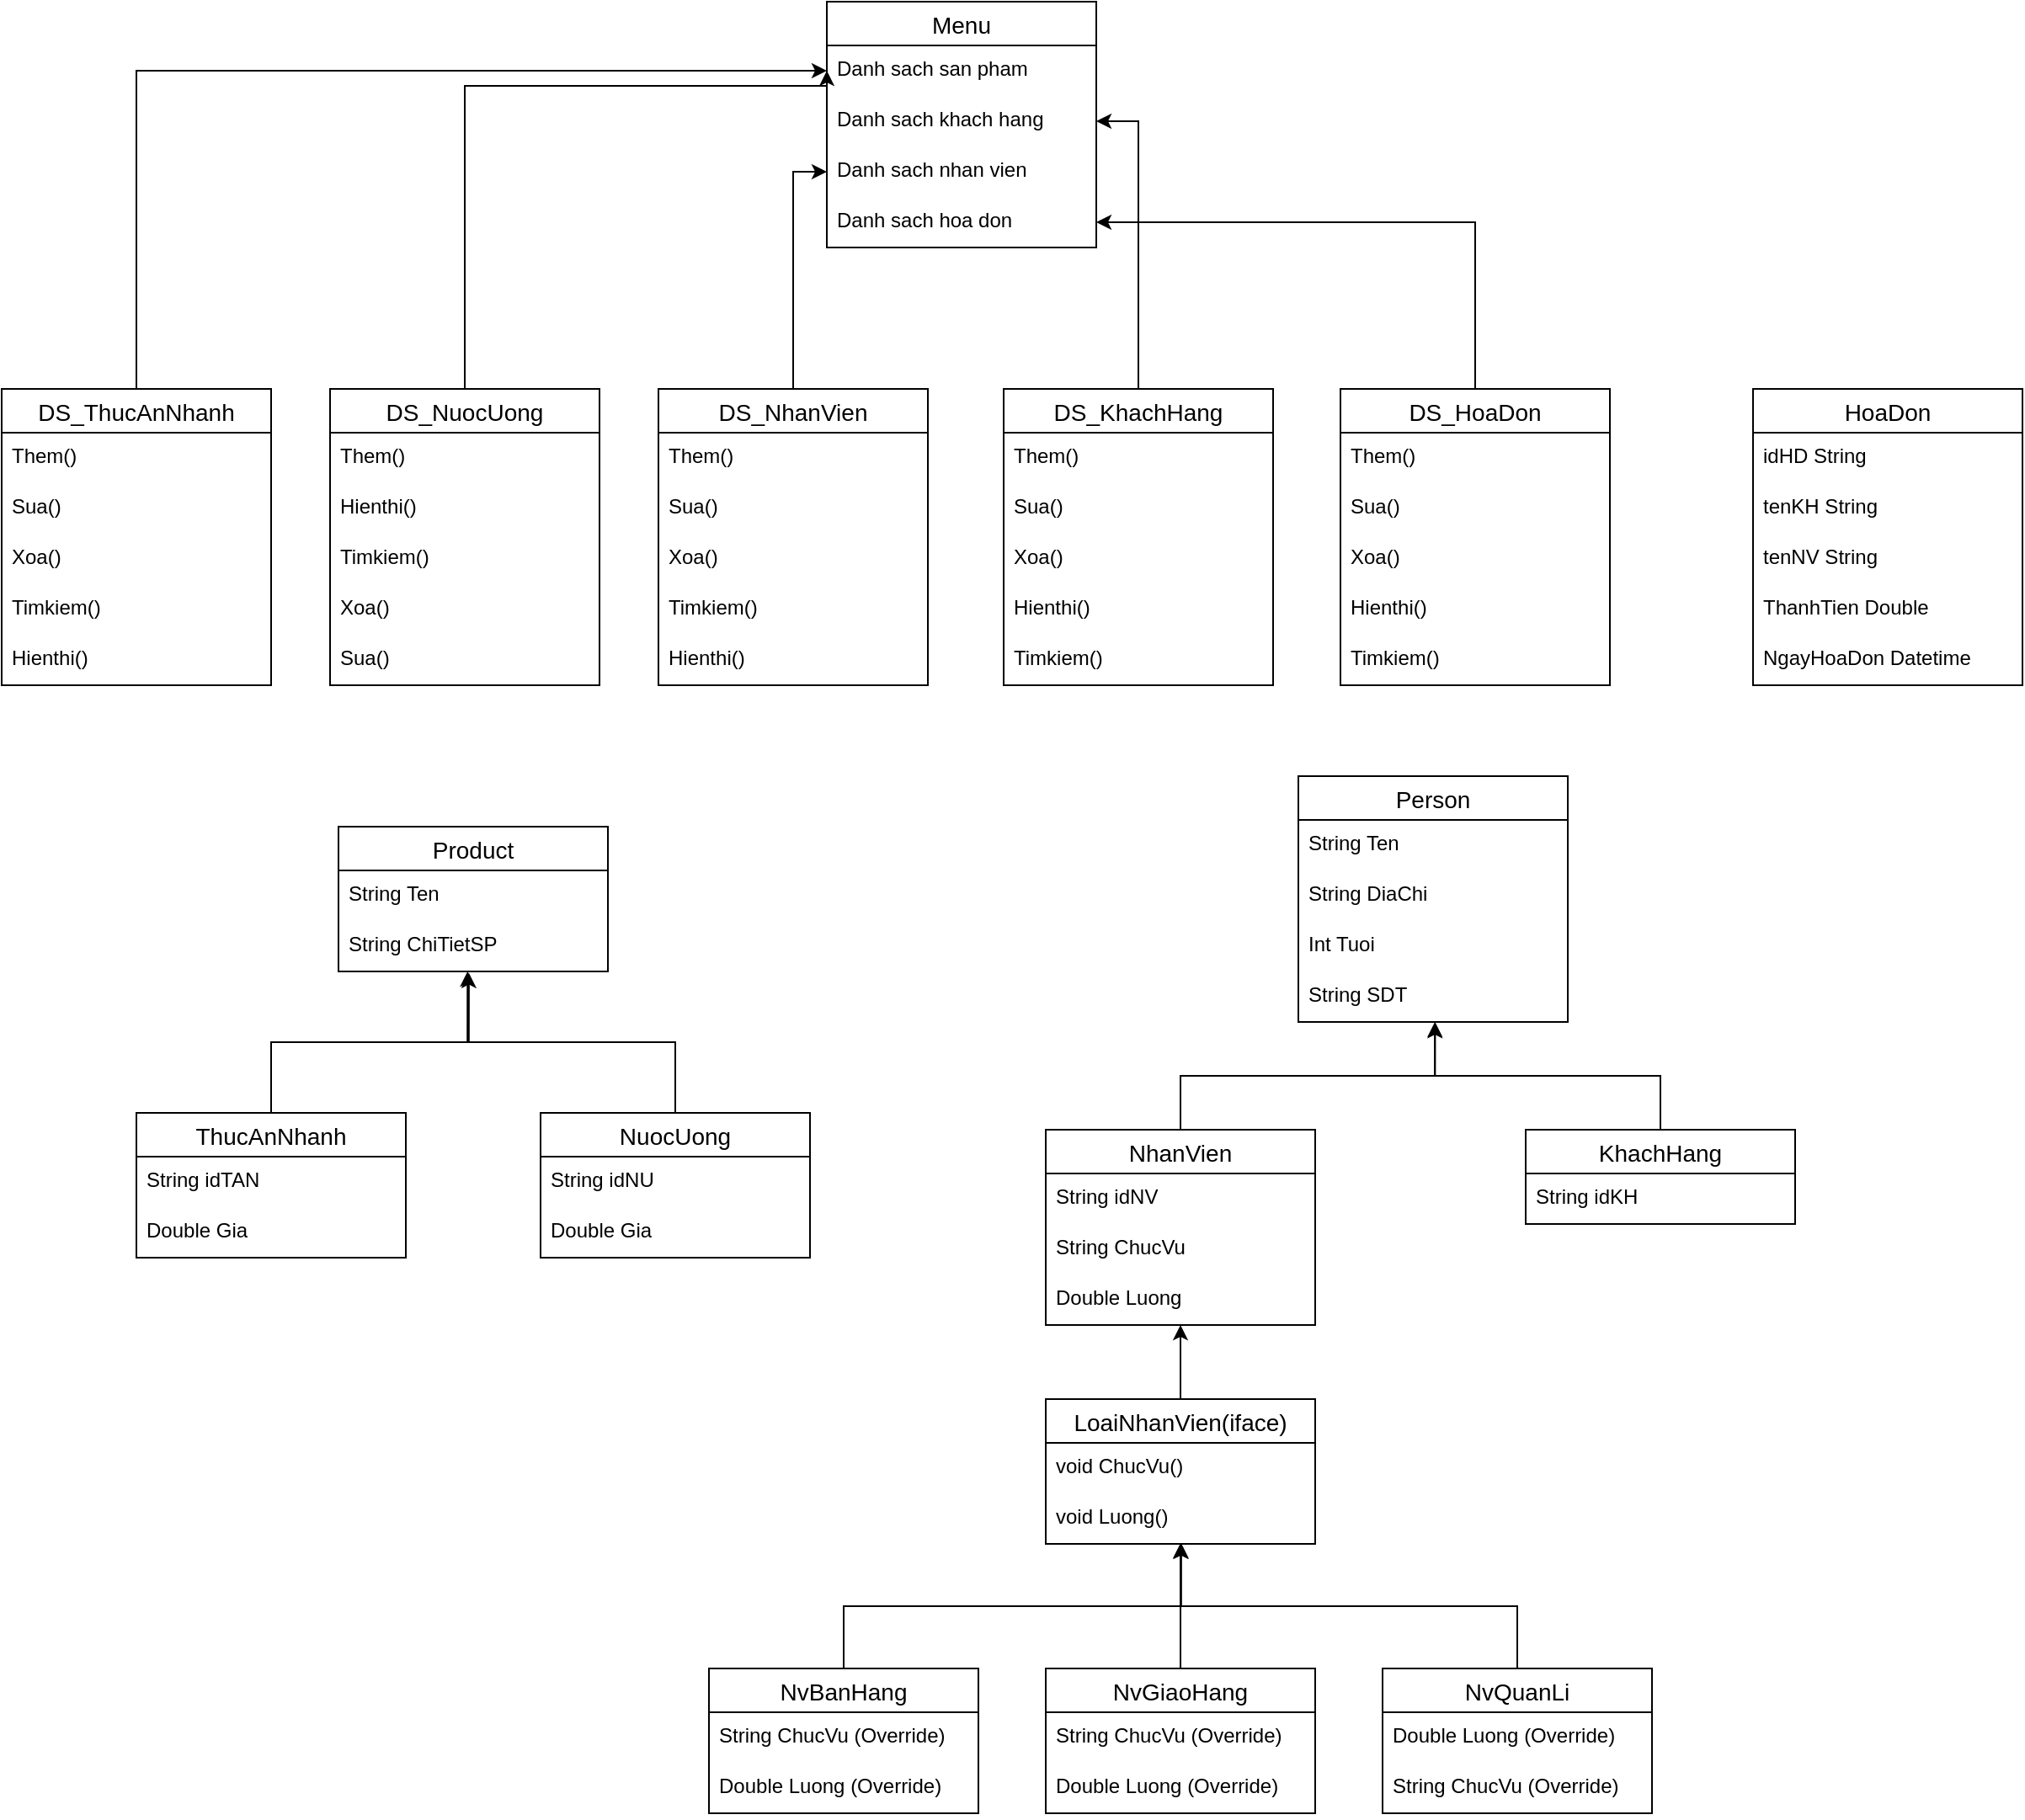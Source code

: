 <mxfile version="15.8.7" type="device"><diagram id="EVMcfRyq3tiRmZQSGh5y" name="Page-1"><mxGraphModel dx="3122" dy="1957" grid="1" gridSize="10" guides="1" tooltips="1" connect="1" arrows="1" fold="1" page="1" pageScale="1" pageWidth="850" pageHeight="1100" math="0" shadow="0"><root><mxCell id="0"/><mxCell id="1" parent="0"/><mxCell id="u-z-MHAH-wpr4KC4J1fU-18" value="Product" style="swimlane;fontStyle=0;childLayout=stackLayout;horizontal=1;startSize=26;horizontalStack=0;resizeParent=1;resizeParentMax=0;resizeLast=0;collapsible=1;marginBottom=0;align=center;fontSize=14;" parent="1" vertex="1"><mxGeometry x="-1170" y="460" width="160" height="86" as="geometry"/></mxCell><mxCell id="u-z-MHAH-wpr4KC4J1fU-20" value="String Ten" style="text;strokeColor=none;fillColor=none;spacingLeft=4;spacingRight=4;overflow=hidden;rotatable=0;points=[[0,0.5],[1,0.5]];portConstraint=eastwest;fontSize=12;" parent="u-z-MHAH-wpr4KC4J1fU-18" vertex="1"><mxGeometry y="26" width="160" height="30" as="geometry"/></mxCell><mxCell id="lFMd-A1XRuo6PtVkN8yh-21" value="String ChiTietSP" style="text;strokeColor=none;fillColor=none;spacingLeft=4;spacingRight=4;overflow=hidden;rotatable=0;points=[[0,0.5],[1,0.5]];portConstraint=eastwest;fontSize=12;" parent="u-z-MHAH-wpr4KC4J1fU-18" vertex="1"><mxGeometry y="56" width="160" height="30" as="geometry"/></mxCell><mxCell id="1-C_B3c9Q80rBYuQbA28-1" value="HoaDon" style="swimlane;fontStyle=0;childLayout=stackLayout;horizontal=1;startSize=26;horizontalStack=0;resizeParent=1;resizeParentMax=0;resizeLast=0;collapsible=1;marginBottom=0;align=center;fontSize=14;" parent="1" vertex="1"><mxGeometry x="-330" y="200" width="160" height="176" as="geometry"/></mxCell><mxCell id="1-C_B3c9Q80rBYuQbA28-2" value="idHD String" style="text;strokeColor=none;fillColor=none;spacingLeft=4;spacingRight=4;overflow=hidden;rotatable=0;points=[[0,0.5],[1,0.5]];portConstraint=eastwest;fontSize=12;" parent="1-C_B3c9Q80rBYuQbA28-1" vertex="1"><mxGeometry y="26" width="160" height="30" as="geometry"/></mxCell><mxCell id="WQT4BHHhC0f_taS3bqE5-6" value="tenKH String" style="text;strokeColor=none;fillColor=none;spacingLeft=4;spacingRight=4;overflow=hidden;rotatable=0;points=[[0,0.5],[1,0.5]];portConstraint=eastwest;fontSize=12;" parent="1-C_B3c9Q80rBYuQbA28-1" vertex="1"><mxGeometry y="56" width="160" height="30" as="geometry"/></mxCell><mxCell id="yRy8DfpCT-1SX_eFIU9X-61" value="tenNV String" style="text;strokeColor=none;fillColor=none;spacingLeft=4;spacingRight=4;overflow=hidden;rotatable=0;points=[[0,0.5],[1,0.5]];portConstraint=eastwest;fontSize=12;" parent="1-C_B3c9Q80rBYuQbA28-1" vertex="1"><mxGeometry y="86" width="160" height="30" as="geometry"/></mxCell><mxCell id="WQT4BHHhC0f_taS3bqE5-9" value="ThanhTien Double" style="text;strokeColor=none;fillColor=none;spacingLeft=4;spacingRight=4;overflow=hidden;rotatable=0;points=[[0,0.5],[1,0.5]];portConstraint=eastwest;fontSize=12;" parent="1-C_B3c9Q80rBYuQbA28-1" vertex="1"><mxGeometry y="116" width="160" height="30" as="geometry"/></mxCell><mxCell id="1-C_B3c9Q80rBYuQbA28-3" value="NgayHoaDon Datetime" style="text;strokeColor=none;fillColor=none;spacingLeft=4;spacingRight=4;overflow=hidden;rotatable=0;points=[[0,0.5],[1,0.5]];portConstraint=eastwest;fontSize=12;" parent="1-C_B3c9Q80rBYuQbA28-1" vertex="1"><mxGeometry y="146" width="160" height="30" as="geometry"/></mxCell><mxCell id="lFMd-A1XRuo6PtVkN8yh-22" style="edgeStyle=orthogonalEdgeStyle;rounded=0;orthogonalLoop=1;jettySize=auto;html=1;entryX=0.479;entryY=1;entryDx=0;entryDy=0;entryPerimeter=0;" parent="1" source="1-C_B3c9Q80rBYuQbA28-13" target="lFMd-A1XRuo6PtVkN8yh-21" edge="1"><mxGeometry relative="1" as="geometry"/></mxCell><mxCell id="1-C_B3c9Q80rBYuQbA28-13" value="ThucAnNhanh" style="swimlane;fontStyle=0;childLayout=stackLayout;horizontal=1;startSize=26;horizontalStack=0;resizeParent=1;resizeParentMax=0;resizeLast=0;collapsible=1;marginBottom=0;align=center;fontSize=14;" parent="1" vertex="1"><mxGeometry x="-1290" y="630" width="160" height="86" as="geometry"/></mxCell><mxCell id="1-C_B3c9Q80rBYuQbA28-14" value="String idTAN" style="text;strokeColor=none;fillColor=none;spacingLeft=4;spacingRight=4;overflow=hidden;rotatable=0;points=[[0,0.5],[1,0.5]];portConstraint=eastwest;fontSize=12;" parent="1-C_B3c9Q80rBYuQbA28-13" vertex="1"><mxGeometry y="26" width="160" height="30" as="geometry"/></mxCell><mxCell id="1-C_B3c9Q80rBYuQbA28-15" value="Double Gia" style="text;strokeColor=none;fillColor=none;spacingLeft=4;spacingRight=4;overflow=hidden;rotatable=0;points=[[0,0.5],[1,0.5]];portConstraint=eastwest;fontSize=12;" parent="1-C_B3c9Q80rBYuQbA28-13" vertex="1"><mxGeometry y="56" width="160" height="30" as="geometry"/></mxCell><mxCell id="lFMd-A1XRuo6PtVkN8yh-23" style="edgeStyle=orthogonalEdgeStyle;rounded=0;orthogonalLoop=1;jettySize=auto;html=1;entryX=0.484;entryY=1.028;entryDx=0;entryDy=0;entryPerimeter=0;" parent="1" source="1-C_B3c9Q80rBYuQbA28-17" target="lFMd-A1XRuo6PtVkN8yh-21" edge="1"><mxGeometry relative="1" as="geometry"/></mxCell><mxCell id="1-C_B3c9Q80rBYuQbA28-17" value="NuocUong" style="swimlane;fontStyle=0;childLayout=stackLayout;horizontal=1;startSize=26;horizontalStack=0;resizeParent=1;resizeParentMax=0;resizeLast=0;collapsible=1;marginBottom=0;align=center;fontSize=14;" parent="1" vertex="1"><mxGeometry x="-1050" y="630" width="160" height="86" as="geometry"/></mxCell><mxCell id="lFMd-A1XRuo6PtVkN8yh-24" value="String idNU" style="text;strokeColor=none;fillColor=none;spacingLeft=4;spacingRight=4;overflow=hidden;rotatable=0;points=[[0,0.5],[1,0.5]];portConstraint=eastwest;fontSize=12;" parent="1-C_B3c9Q80rBYuQbA28-17" vertex="1"><mxGeometry y="26" width="160" height="30" as="geometry"/></mxCell><mxCell id="lFMd-A1XRuo6PtVkN8yh-25" value="Double Gia" style="text;strokeColor=none;fillColor=none;spacingLeft=4;spacingRight=4;overflow=hidden;rotatable=0;points=[[0,0.5],[1,0.5]];portConstraint=eastwest;fontSize=12;" parent="1-C_B3c9Q80rBYuQbA28-17" vertex="1"><mxGeometry y="56" width="160" height="30" as="geometry"/></mxCell><mxCell id="iTKkaDLtavJCJx7HGQ4m-40" value="Person" style="swimlane;fontStyle=0;childLayout=stackLayout;horizontal=1;startSize=26;horizontalStack=0;resizeParent=1;resizeParentMax=0;resizeLast=0;collapsible=1;marginBottom=0;align=center;fontSize=14;" parent="1" vertex="1"><mxGeometry x="-600" y="430" width="160" height="146" as="geometry"><mxRectangle x="-600" y="434" width="80" height="26" as="alternateBounds"/></mxGeometry></mxCell><mxCell id="iTKkaDLtavJCJx7HGQ4m-41" value="String Ten" style="text;strokeColor=none;fillColor=none;spacingLeft=4;spacingRight=4;overflow=hidden;rotatable=0;points=[[0,0.5],[1,0.5]];portConstraint=eastwest;fontSize=12;" parent="iTKkaDLtavJCJx7HGQ4m-40" vertex="1"><mxGeometry y="26" width="160" height="30" as="geometry"/></mxCell><mxCell id="iTKkaDLtavJCJx7HGQ4m-42" value="String DiaChi" style="text;strokeColor=none;fillColor=none;spacingLeft=4;spacingRight=4;overflow=hidden;rotatable=0;points=[[0,0.5],[1,0.5]];portConstraint=eastwest;fontSize=12;" parent="iTKkaDLtavJCJx7HGQ4m-40" vertex="1"><mxGeometry y="56" width="160" height="30" as="geometry"/></mxCell><mxCell id="lFMd-A1XRuo6PtVkN8yh-7" value="Int Tuoi" style="text;strokeColor=none;fillColor=none;spacingLeft=4;spacingRight=4;overflow=hidden;rotatable=0;points=[[0,0.5],[1,0.5]];portConstraint=eastwest;fontSize=12;" parent="iTKkaDLtavJCJx7HGQ4m-40" vertex="1"><mxGeometry y="86" width="160" height="30" as="geometry"/></mxCell><mxCell id="lFMd-A1XRuo6PtVkN8yh-6" value="String SDT" style="text;strokeColor=none;fillColor=none;spacingLeft=4;spacingRight=4;overflow=hidden;rotatable=0;points=[[0,0.5],[1,0.5]];portConstraint=eastwest;fontSize=12;" parent="iTKkaDLtavJCJx7HGQ4m-40" vertex="1"><mxGeometry y="116" width="160" height="30" as="geometry"/></mxCell><mxCell id="lFMd-A1XRuo6PtVkN8yh-8" style="edgeStyle=orthogonalEdgeStyle;rounded=0;orthogonalLoop=1;jettySize=auto;html=1;entryX=0.507;entryY=1.02;entryDx=0;entryDy=0;entryPerimeter=0;" parent="1" source="iTKkaDLtavJCJx7HGQ4m-45" target="lFMd-A1XRuo6PtVkN8yh-6" edge="1"><mxGeometry relative="1" as="geometry"/></mxCell><mxCell id="iTKkaDLtavJCJx7HGQ4m-45" value="NhanVien" style="swimlane;fontStyle=0;childLayout=stackLayout;horizontal=1;startSize=26;horizontalStack=0;resizeParent=1;resizeParentMax=0;resizeLast=0;collapsible=1;marginBottom=0;align=center;fontSize=14;" parent="1" vertex="1"><mxGeometry x="-750" y="640" width="160" height="116" as="geometry"/></mxCell><mxCell id="iTKkaDLtavJCJx7HGQ4m-46" value="String idNV" style="text;strokeColor=none;fillColor=none;spacingLeft=4;spacingRight=4;overflow=hidden;rotatable=0;points=[[0,0.5],[1,0.5]];portConstraint=eastwest;fontSize=12;" parent="iTKkaDLtavJCJx7HGQ4m-45" vertex="1"><mxGeometry y="26" width="160" height="30" as="geometry"/></mxCell><mxCell id="lFMd-A1XRuo6PtVkN8yh-31" value="String ChucVu" style="text;strokeColor=none;fillColor=none;spacingLeft=4;spacingRight=4;overflow=hidden;rotatable=0;points=[[0,0.5],[1,0.5]];portConstraint=eastwest;fontSize=12;" parent="iTKkaDLtavJCJx7HGQ4m-45" vertex="1"><mxGeometry y="56" width="160" height="30" as="geometry"/></mxCell><mxCell id="lFMd-A1XRuo6PtVkN8yh-26" value="Double Luong" style="text;strokeColor=none;fillColor=none;spacingLeft=4;spacingRight=4;overflow=hidden;rotatable=0;points=[[0,0.5],[1,0.5]];portConstraint=eastwest;fontSize=12;" parent="iTKkaDLtavJCJx7HGQ4m-45" vertex="1"><mxGeometry y="86" width="160" height="30" as="geometry"/></mxCell><mxCell id="lFMd-A1XRuo6PtVkN8yh-10" style="edgeStyle=orthogonalEdgeStyle;rounded=0;orthogonalLoop=1;jettySize=auto;html=1;entryX=0.507;entryY=0.997;entryDx=0;entryDy=0;entryPerimeter=0;" parent="1" source="iTKkaDLtavJCJx7HGQ4m-50" target="lFMd-A1XRuo6PtVkN8yh-6" edge="1"><mxGeometry relative="1" as="geometry"/></mxCell><mxCell id="iTKkaDLtavJCJx7HGQ4m-50" value="KhachHang" style="swimlane;fontStyle=0;childLayout=stackLayout;horizontal=1;startSize=26;horizontalStack=0;resizeParent=1;resizeParentMax=0;resizeLast=0;collapsible=1;marginBottom=0;align=center;fontSize=14;" parent="1" vertex="1"><mxGeometry x="-465" y="640" width="160" height="56" as="geometry"/></mxCell><mxCell id="iTKkaDLtavJCJx7HGQ4m-51" value="String idKH" style="text;strokeColor=none;fillColor=none;spacingLeft=4;spacingRight=4;overflow=hidden;rotatable=0;points=[[0,0.5],[1,0.5]];portConstraint=eastwest;fontSize=12;" parent="iTKkaDLtavJCJx7HGQ4m-50" vertex="1"><mxGeometry y="26" width="160" height="30" as="geometry"/></mxCell><mxCell id="lFMd-A1XRuo6PtVkN8yh-57" style="edgeStyle=orthogonalEdgeStyle;rounded=0;orthogonalLoop=1;jettySize=auto;html=1;entryX=0.502;entryY=0.996;entryDx=0;entryDy=0;entryPerimeter=0;endArrow=classic;endFill=1;" parent="1" source="iTKkaDLtavJCJx7HGQ4m-54" target="uVLdy-5Ss5AGThMqETgx-3" edge="1"><mxGeometry relative="1" as="geometry"/></mxCell><mxCell id="iTKkaDLtavJCJx7HGQ4m-54" value="NvBanHang" style="swimlane;fontStyle=0;childLayout=stackLayout;horizontal=1;startSize=26;horizontalStack=0;resizeParent=1;resizeParentMax=0;resizeLast=0;collapsible=1;marginBottom=0;align=center;fontSize=14;" parent="1" vertex="1"><mxGeometry x="-950" y="960" width="160" height="86" as="geometry"/></mxCell><mxCell id="iTKkaDLtavJCJx7HGQ4m-56" value="String ChucVu (Override)" style="text;strokeColor=none;fillColor=none;spacingLeft=4;spacingRight=4;overflow=hidden;rotatable=0;points=[[0,0.5],[1,0.5]];portConstraint=eastwest;fontSize=12;" parent="iTKkaDLtavJCJx7HGQ4m-54" vertex="1"><mxGeometry y="26" width="160" height="30" as="geometry"/></mxCell><mxCell id="iTKkaDLtavJCJx7HGQ4m-57" value="Double Luong (Override)" style="text;strokeColor=none;fillColor=none;spacingLeft=4;spacingRight=4;overflow=hidden;rotatable=0;points=[[0,0.5],[1,0.5]];portConstraint=eastwest;fontSize=12;" parent="iTKkaDLtavJCJx7HGQ4m-54" vertex="1"><mxGeometry y="56" width="160" height="30" as="geometry"/></mxCell><mxCell id="WQT4BHHhC0f_taS3bqE5-19" style="edgeStyle=orthogonalEdgeStyle;rounded=0;orthogonalLoop=1;jettySize=auto;html=1;entryX=0;entryY=0.5;entryDx=0;entryDy=0;" parent="1" source="iTKkaDLtavJCJx7HGQ4m-65" target="iTKkaDLtavJCJx7HGQ4m-107" edge="1"><mxGeometry relative="1" as="geometry"/></mxCell><mxCell id="iTKkaDLtavJCJx7HGQ4m-65" value="DS_ThucAnNhanh" style="swimlane;fontStyle=0;childLayout=stackLayout;horizontal=1;startSize=26;horizontalStack=0;resizeParent=1;resizeParentMax=0;resizeLast=0;collapsible=1;marginBottom=0;align=center;fontSize=14;" parent="1" vertex="1"><mxGeometry x="-1370" y="200" width="160" height="176" as="geometry"/></mxCell><mxCell id="iTKkaDLtavJCJx7HGQ4m-66" value="Them()" style="text;strokeColor=none;fillColor=none;spacingLeft=4;spacingRight=4;overflow=hidden;rotatable=0;points=[[0,0.5],[1,0.5]];portConstraint=eastwest;fontSize=12;" parent="iTKkaDLtavJCJx7HGQ4m-65" vertex="1"><mxGeometry y="26" width="160" height="30" as="geometry"/></mxCell><mxCell id="iTKkaDLtavJCJx7HGQ4m-67" value="Sua()" style="text;strokeColor=none;fillColor=none;spacingLeft=4;spacingRight=4;overflow=hidden;rotatable=0;points=[[0,0.5],[1,0.5]];portConstraint=eastwest;fontSize=12;" parent="iTKkaDLtavJCJx7HGQ4m-65" vertex="1"><mxGeometry y="56" width="160" height="30" as="geometry"/></mxCell><mxCell id="iTKkaDLtavJCJx7HGQ4m-68" value="Xoa()" style="text;strokeColor=none;fillColor=none;spacingLeft=4;spacingRight=4;overflow=hidden;rotatable=0;points=[[0,0.5],[1,0.5]];portConstraint=eastwest;fontSize=12;" parent="iTKkaDLtavJCJx7HGQ4m-65" vertex="1"><mxGeometry y="86" width="160" height="30" as="geometry"/></mxCell><mxCell id="yRy8DfpCT-1SX_eFIU9X-1" value="Timkiem()" style="text;strokeColor=none;fillColor=none;spacingLeft=4;spacingRight=4;overflow=hidden;rotatable=0;points=[[0,0.5],[1,0.5]];portConstraint=eastwest;fontSize=12;" parent="iTKkaDLtavJCJx7HGQ4m-65" vertex="1"><mxGeometry y="116" width="160" height="30" as="geometry"/></mxCell><mxCell id="yRy8DfpCT-1SX_eFIU9X-2" value="Hienthi()" style="text;strokeColor=none;fillColor=none;spacingLeft=4;spacingRight=4;overflow=hidden;rotatable=0;points=[[0,0.5],[1,0.5]];portConstraint=eastwest;fontSize=12;" parent="iTKkaDLtavJCJx7HGQ4m-65" vertex="1"><mxGeometry y="146" width="160" height="30" as="geometry"/></mxCell><mxCell id="WQT4BHHhC0f_taS3bqE5-20" style="edgeStyle=orthogonalEdgeStyle;rounded=0;orthogonalLoop=1;jettySize=auto;html=1;entryX=0;entryY=0.5;entryDx=0;entryDy=0;" parent="1" source="iTKkaDLtavJCJx7HGQ4m-69" target="iTKkaDLtavJCJx7HGQ4m-107" edge="1"><mxGeometry relative="1" as="geometry"><Array as="points"><mxPoint x="-1095" y="20"/><mxPoint x="-880" y="20"/></Array></mxGeometry></mxCell><mxCell id="iTKkaDLtavJCJx7HGQ4m-69" value="DS_NuocUong" style="swimlane;fontStyle=0;childLayout=stackLayout;horizontal=1;startSize=26;horizontalStack=0;resizeParent=1;resizeParentMax=0;resizeLast=0;collapsible=1;marginBottom=0;align=center;fontSize=14;" parent="1" vertex="1"><mxGeometry x="-1175" y="200" width="160" height="176" as="geometry"/></mxCell><mxCell id="yRy8DfpCT-1SX_eFIU9X-24" value="Them()" style="text;strokeColor=none;fillColor=none;spacingLeft=4;spacingRight=4;overflow=hidden;rotatable=0;points=[[0,0.5],[1,0.5]];portConstraint=eastwest;fontSize=12;" parent="iTKkaDLtavJCJx7HGQ4m-69" vertex="1"><mxGeometry y="26" width="160" height="30" as="geometry"/></mxCell><mxCell id="yRy8DfpCT-1SX_eFIU9X-28" value="Hienthi()" style="text;strokeColor=none;fillColor=none;spacingLeft=4;spacingRight=4;overflow=hidden;rotatable=0;points=[[0,0.5],[1,0.5]];portConstraint=eastwest;fontSize=12;" parent="iTKkaDLtavJCJx7HGQ4m-69" vertex="1"><mxGeometry y="56" width="160" height="30" as="geometry"/></mxCell><mxCell id="yRy8DfpCT-1SX_eFIU9X-27" value="Timkiem()" style="text;strokeColor=none;fillColor=none;spacingLeft=4;spacingRight=4;overflow=hidden;rotatable=0;points=[[0,0.5],[1,0.5]];portConstraint=eastwest;fontSize=12;" parent="iTKkaDLtavJCJx7HGQ4m-69" vertex="1"><mxGeometry y="86" width="160" height="30" as="geometry"/></mxCell><mxCell id="yRy8DfpCT-1SX_eFIU9X-26" value="Xoa()" style="text;strokeColor=none;fillColor=none;spacingLeft=4;spacingRight=4;overflow=hidden;rotatable=0;points=[[0,0.5],[1,0.5]];portConstraint=eastwest;fontSize=12;" parent="iTKkaDLtavJCJx7HGQ4m-69" vertex="1"><mxGeometry y="116" width="160" height="30" as="geometry"/></mxCell><mxCell id="yRy8DfpCT-1SX_eFIU9X-25" value="Sua()" style="text;strokeColor=none;fillColor=none;spacingLeft=4;spacingRight=4;overflow=hidden;rotatable=0;points=[[0,0.5],[1,0.5]];portConstraint=eastwest;fontSize=12;" parent="iTKkaDLtavJCJx7HGQ4m-69" vertex="1"><mxGeometry y="146" width="160" height="30" as="geometry"/></mxCell><mxCell id="WQT4BHHhC0f_taS3bqE5-21" style="edgeStyle=orthogonalEdgeStyle;rounded=0;orthogonalLoop=1;jettySize=auto;html=1;entryX=0;entryY=0.5;entryDx=0;entryDy=0;" parent="1" source="iTKkaDLtavJCJx7HGQ4m-73" target="WQT4BHHhC0f_taS3bqE5-10" edge="1"><mxGeometry relative="1" as="geometry"/></mxCell><mxCell id="iTKkaDLtavJCJx7HGQ4m-73" value="DS_NhanVien" style="swimlane;fontStyle=0;childLayout=stackLayout;horizontal=1;startSize=26;horizontalStack=0;resizeParent=1;resizeParentMax=0;resizeLast=0;collapsible=1;marginBottom=0;align=center;fontSize=14;" parent="1" vertex="1"><mxGeometry x="-980" y="200" width="160" height="176" as="geometry"/></mxCell><mxCell id="yRy8DfpCT-1SX_eFIU9X-29" value="Them()" style="text;strokeColor=none;fillColor=none;spacingLeft=4;spacingRight=4;overflow=hidden;rotatable=0;points=[[0,0.5],[1,0.5]];portConstraint=eastwest;fontSize=12;" parent="iTKkaDLtavJCJx7HGQ4m-73" vertex="1"><mxGeometry y="26" width="160" height="30" as="geometry"/></mxCell><mxCell id="yRy8DfpCT-1SX_eFIU9X-30" value="Sua()" style="text;strokeColor=none;fillColor=none;spacingLeft=4;spacingRight=4;overflow=hidden;rotatable=0;points=[[0,0.5],[1,0.5]];portConstraint=eastwest;fontSize=12;" parent="iTKkaDLtavJCJx7HGQ4m-73" vertex="1"><mxGeometry y="56" width="160" height="30" as="geometry"/></mxCell><mxCell id="yRy8DfpCT-1SX_eFIU9X-31" value="Xoa()" style="text;strokeColor=none;fillColor=none;spacingLeft=4;spacingRight=4;overflow=hidden;rotatable=0;points=[[0,0.5],[1,0.5]];portConstraint=eastwest;fontSize=12;" parent="iTKkaDLtavJCJx7HGQ4m-73" vertex="1"><mxGeometry y="86" width="160" height="30" as="geometry"/></mxCell><mxCell id="yRy8DfpCT-1SX_eFIU9X-32" value="Timkiem()" style="text;strokeColor=none;fillColor=none;spacingLeft=4;spacingRight=4;overflow=hidden;rotatable=0;points=[[0,0.5],[1,0.5]];portConstraint=eastwest;fontSize=12;" parent="iTKkaDLtavJCJx7HGQ4m-73" vertex="1"><mxGeometry y="116" width="160" height="30" as="geometry"/></mxCell><mxCell id="yRy8DfpCT-1SX_eFIU9X-33" value="Hienthi()" style="text;strokeColor=none;fillColor=none;spacingLeft=4;spacingRight=4;overflow=hidden;rotatable=0;points=[[0,0.5],[1,0.5]];portConstraint=eastwest;fontSize=12;" parent="iTKkaDLtavJCJx7HGQ4m-73" vertex="1"><mxGeometry y="146" width="160" height="30" as="geometry"/></mxCell><mxCell id="WQT4BHHhC0f_taS3bqE5-23" style="edgeStyle=orthogonalEdgeStyle;rounded=0;orthogonalLoop=1;jettySize=auto;html=1;entryX=1;entryY=0.5;entryDx=0;entryDy=0;" parent="1" source="iTKkaDLtavJCJx7HGQ4m-82" target="WQT4BHHhC0f_taS3bqE5-11" edge="1"><mxGeometry relative="1" as="geometry"/></mxCell><mxCell id="iTKkaDLtavJCJx7HGQ4m-82" value="DS_KhachHang" style="swimlane;fontStyle=0;childLayout=stackLayout;horizontal=1;startSize=26;horizontalStack=0;resizeParent=1;resizeParentMax=0;resizeLast=0;collapsible=1;marginBottom=0;align=center;fontSize=14;" parent="1" vertex="1"><mxGeometry x="-775" y="200" width="160" height="176" as="geometry"/></mxCell><mxCell id="yRy8DfpCT-1SX_eFIU9X-44" value="Them()" style="text;strokeColor=none;fillColor=none;spacingLeft=4;spacingRight=4;overflow=hidden;rotatable=0;points=[[0,0.5],[1,0.5]];portConstraint=eastwest;fontSize=12;" parent="iTKkaDLtavJCJx7HGQ4m-82" vertex="1"><mxGeometry y="26" width="160" height="30" as="geometry"/></mxCell><mxCell id="yRy8DfpCT-1SX_eFIU9X-45" value="Sua()" style="text;strokeColor=none;fillColor=none;spacingLeft=4;spacingRight=4;overflow=hidden;rotatable=0;points=[[0,0.5],[1,0.5]];portConstraint=eastwest;fontSize=12;" parent="iTKkaDLtavJCJx7HGQ4m-82" vertex="1"><mxGeometry y="56" width="160" height="30" as="geometry"/></mxCell><mxCell id="yRy8DfpCT-1SX_eFIU9X-46" value="Xoa()" style="text;strokeColor=none;fillColor=none;spacingLeft=4;spacingRight=4;overflow=hidden;rotatable=0;points=[[0,0.5],[1,0.5]];portConstraint=eastwest;fontSize=12;" parent="iTKkaDLtavJCJx7HGQ4m-82" vertex="1"><mxGeometry y="86" width="160" height="30" as="geometry"/></mxCell><mxCell id="yRy8DfpCT-1SX_eFIU9X-48" value="Hienthi()" style="text;strokeColor=none;fillColor=none;spacingLeft=4;spacingRight=4;overflow=hidden;rotatable=0;points=[[0,0.5],[1,0.5]];portConstraint=eastwest;fontSize=12;" parent="iTKkaDLtavJCJx7HGQ4m-82" vertex="1"><mxGeometry y="116" width="160" height="30" as="geometry"/></mxCell><mxCell id="yRy8DfpCT-1SX_eFIU9X-47" value="Timkiem()" style="text;strokeColor=none;fillColor=none;spacingLeft=4;spacingRight=4;overflow=hidden;rotatable=0;points=[[0,0.5],[1,0.5]];portConstraint=eastwest;fontSize=12;" parent="iTKkaDLtavJCJx7HGQ4m-82" vertex="1"><mxGeometry y="146" width="160" height="30" as="geometry"/></mxCell><mxCell id="lFMd-A1XRuo6PtVkN8yh-55" style="edgeStyle=orthogonalEdgeStyle;rounded=0;orthogonalLoop=1;jettySize=auto;html=1;entryX=0.5;entryY=0.987;entryDx=0;entryDy=0;entryPerimeter=0;endArrow=classic;endFill=1;" parent="1" source="iTKkaDLtavJCJx7HGQ4m-93" target="uVLdy-5Ss5AGThMqETgx-3" edge="1"><mxGeometry relative="1" as="geometry"/></mxCell><mxCell id="iTKkaDLtavJCJx7HGQ4m-93" value="NvGiaoHang" style="swimlane;fontStyle=0;childLayout=stackLayout;horizontal=1;startSize=26;horizontalStack=0;resizeParent=1;resizeParentMax=0;resizeLast=0;collapsible=1;marginBottom=0;align=center;fontSize=14;" parent="1" vertex="1"><mxGeometry x="-750" y="960" width="160" height="86" as="geometry"/></mxCell><mxCell id="lFMd-A1XRuo6PtVkN8yh-40" value="String ChucVu (Override)" style="text;strokeColor=none;fillColor=none;spacingLeft=4;spacingRight=4;overflow=hidden;rotatable=0;points=[[0,0.5],[1,0.5]];portConstraint=eastwest;fontSize=12;" parent="iTKkaDLtavJCJx7HGQ4m-93" vertex="1"><mxGeometry y="26" width="160" height="30" as="geometry"/></mxCell><mxCell id="lFMd-A1XRuo6PtVkN8yh-41" value="Double Luong (Override)" style="text;strokeColor=none;fillColor=none;spacingLeft=4;spacingRight=4;overflow=hidden;rotatable=0;points=[[0,0.5],[1,0.5]];portConstraint=eastwest;fontSize=12;" parent="iTKkaDLtavJCJx7HGQ4m-93" vertex="1"><mxGeometry y="56" width="160" height="30" as="geometry"/></mxCell><mxCell id="lFMd-A1XRuo6PtVkN8yh-56" style="edgeStyle=orthogonalEdgeStyle;rounded=0;orthogonalLoop=1;jettySize=auto;html=1;entryX=0.502;entryY=0.978;entryDx=0;entryDy=0;entryPerimeter=0;endArrow=classic;endFill=1;" parent="1" source="iTKkaDLtavJCJx7HGQ4m-97" target="uVLdy-5Ss5AGThMqETgx-3" edge="1"><mxGeometry relative="1" as="geometry"/></mxCell><mxCell id="iTKkaDLtavJCJx7HGQ4m-97" value="NvQuanLi" style="swimlane;fontStyle=0;childLayout=stackLayout;horizontal=1;startSize=26;horizontalStack=0;resizeParent=1;resizeParentMax=0;resizeLast=0;collapsible=1;marginBottom=0;align=center;fontSize=14;swimlaneFillColor=default;" parent="1" vertex="1"><mxGeometry x="-550" y="960" width="160" height="86" as="geometry"/></mxCell><mxCell id="lFMd-A1XRuo6PtVkN8yh-42" value="Double Luong (Override)" style="text;strokeColor=none;fillColor=none;spacingLeft=4;spacingRight=4;overflow=hidden;rotatable=0;points=[[0,0.5],[1,0.5]];portConstraint=eastwest;fontSize=12;" parent="iTKkaDLtavJCJx7HGQ4m-97" vertex="1"><mxGeometry y="26" width="160" height="30" as="geometry"/></mxCell><mxCell id="lFMd-A1XRuo6PtVkN8yh-39" value="String ChucVu (Override)" style="text;strokeColor=none;fillColor=none;spacingLeft=4;spacingRight=4;overflow=hidden;rotatable=0;points=[[0,0.5],[1,0.5]];portConstraint=eastwest;fontSize=12;" parent="iTKkaDLtavJCJx7HGQ4m-97" vertex="1"><mxGeometry y="56" width="160" height="30" as="geometry"/></mxCell><mxCell id="iTKkaDLtavJCJx7HGQ4m-106" value="Menu" style="swimlane;fontStyle=0;childLayout=stackLayout;horizontal=1;startSize=26;horizontalStack=0;resizeParent=1;resizeParentMax=0;resizeLast=0;collapsible=1;marginBottom=0;align=center;fontSize=14;" parent="1" vertex="1"><mxGeometry x="-880" y="-30" width="160" height="146" as="geometry"/></mxCell><mxCell id="iTKkaDLtavJCJx7HGQ4m-107" value="Danh sach san pham" style="text;strokeColor=none;fillColor=none;spacingLeft=4;spacingRight=4;overflow=hidden;rotatable=0;points=[[0,0.5],[1,0.5]];portConstraint=eastwest;fontSize=12;" parent="iTKkaDLtavJCJx7HGQ4m-106" vertex="1"><mxGeometry y="26" width="160" height="30" as="geometry"/></mxCell><mxCell id="WQT4BHHhC0f_taS3bqE5-11" value="Danh sach khach hang" style="text;strokeColor=none;fillColor=none;spacingLeft=4;spacingRight=4;overflow=hidden;rotatable=0;points=[[0,0.5],[1,0.5]];portConstraint=eastwest;fontSize=12;" parent="iTKkaDLtavJCJx7HGQ4m-106" vertex="1"><mxGeometry y="56" width="160" height="30" as="geometry"/></mxCell><mxCell id="WQT4BHHhC0f_taS3bqE5-10" value="Danh sach nhan vien" style="text;strokeColor=none;fillColor=none;spacingLeft=4;spacingRight=4;overflow=hidden;rotatable=0;points=[[0,0.5],[1,0.5]];portConstraint=eastwest;fontSize=12;" parent="iTKkaDLtavJCJx7HGQ4m-106" vertex="1"><mxGeometry y="86" width="160" height="30" as="geometry"/></mxCell><mxCell id="WQT4BHHhC0f_taS3bqE5-12" value="Danh sach hoa don" style="text;strokeColor=none;fillColor=none;spacingLeft=4;spacingRight=4;overflow=hidden;rotatable=0;points=[[0,0.5],[1,0.5]];portConstraint=eastwest;fontSize=12;" parent="iTKkaDLtavJCJx7HGQ4m-106" vertex="1"><mxGeometry y="116" width="160" height="30" as="geometry"/></mxCell><mxCell id="lFMd-A1XRuo6PtVkN8yh-53" style="edgeStyle=orthogonalEdgeStyle;rounded=0;orthogonalLoop=1;jettySize=auto;html=1;entryX=0.5;entryY=1;entryDx=0;entryDy=0;entryPerimeter=0;endArrow=classic;endFill=1;" parent="1" source="uVLdy-5Ss5AGThMqETgx-1" target="lFMd-A1XRuo6PtVkN8yh-26" edge="1"><mxGeometry relative="1" as="geometry"/></mxCell><mxCell id="uVLdy-5Ss5AGThMqETgx-1" value="LoaiNhanVien(iface)" style="swimlane;fontStyle=0;childLayout=stackLayout;horizontal=1;startSize=26;horizontalStack=0;resizeParent=1;resizeParentMax=0;resizeLast=0;collapsible=1;marginBottom=0;align=center;fontSize=14;" parent="1" vertex="1"><mxGeometry x="-750" y="800" width="160" height="86" as="geometry"/></mxCell><mxCell id="uVLdy-5Ss5AGThMqETgx-2" value="void ChucVu()" style="text;strokeColor=none;fillColor=none;spacingLeft=4;spacingRight=4;overflow=hidden;rotatable=0;points=[[0,0.5],[1,0.5]];portConstraint=eastwest;fontSize=12;" parent="uVLdy-5Ss5AGThMqETgx-1" vertex="1"><mxGeometry y="26" width="160" height="30" as="geometry"/></mxCell><mxCell id="uVLdy-5Ss5AGThMqETgx-3" value="void Luong()" style="text;strokeColor=none;fillColor=none;spacingLeft=4;spacingRight=4;overflow=hidden;rotatable=0;points=[[0,0.5],[1,0.5]];portConstraint=eastwest;fontSize=12;" parent="uVLdy-5Ss5AGThMqETgx-1" vertex="1"><mxGeometry y="56" width="160" height="30" as="geometry"/></mxCell><mxCell id="WQT4BHHhC0f_taS3bqE5-24" style="edgeStyle=orthogonalEdgeStyle;rounded=0;orthogonalLoop=1;jettySize=auto;html=1;" parent="1" source="yRy8DfpCT-1SX_eFIU9X-49" target="WQT4BHHhC0f_taS3bqE5-12" edge="1"><mxGeometry relative="1" as="geometry"><Array as="points"><mxPoint x="-495" y="101"/></Array></mxGeometry></mxCell><mxCell id="yRy8DfpCT-1SX_eFIU9X-49" value="DS_HoaDon" style="swimlane;fontStyle=0;childLayout=stackLayout;horizontal=1;startSize=26;horizontalStack=0;resizeParent=1;resizeParentMax=0;resizeLast=0;collapsible=1;marginBottom=0;align=center;fontSize=14;" parent="1" vertex="1"><mxGeometry x="-575" y="200" width="160" height="176" as="geometry"/></mxCell><mxCell id="yRy8DfpCT-1SX_eFIU9X-50" value="Them()" style="text;strokeColor=none;fillColor=none;spacingLeft=4;spacingRight=4;overflow=hidden;rotatable=0;points=[[0,0.5],[1,0.5]];portConstraint=eastwest;fontSize=12;" parent="yRy8DfpCT-1SX_eFIU9X-49" vertex="1"><mxGeometry y="26" width="160" height="30" as="geometry"/></mxCell><mxCell id="2idAc_ryLYHS__EPW9Wi-1" value="Sua()" style="text;strokeColor=none;fillColor=none;spacingLeft=4;spacingRight=4;overflow=hidden;rotatable=0;points=[[0,0.5],[1,0.5]];portConstraint=eastwest;fontSize=12;" parent="yRy8DfpCT-1SX_eFIU9X-49" vertex="1"><mxGeometry y="56" width="160" height="30" as="geometry"/></mxCell><mxCell id="yRy8DfpCT-1SX_eFIU9X-52" value="Xoa()" style="text;strokeColor=none;fillColor=none;spacingLeft=4;spacingRight=4;overflow=hidden;rotatable=0;points=[[0,0.5],[1,0.5]];portConstraint=eastwest;fontSize=12;" parent="yRy8DfpCT-1SX_eFIU9X-49" vertex="1"><mxGeometry y="86" width="160" height="30" as="geometry"/></mxCell><mxCell id="yRy8DfpCT-1SX_eFIU9X-53" value="Hienthi()" style="text;strokeColor=none;fillColor=none;spacingLeft=4;spacingRight=4;overflow=hidden;rotatable=0;points=[[0,0.5],[1,0.5]];portConstraint=eastwest;fontSize=12;" parent="yRy8DfpCT-1SX_eFIU9X-49" vertex="1"><mxGeometry y="116" width="160" height="30" as="geometry"/></mxCell><mxCell id="yRy8DfpCT-1SX_eFIU9X-54" value="Timkiem()" style="text;strokeColor=none;fillColor=none;spacingLeft=4;spacingRight=4;overflow=hidden;rotatable=0;points=[[0,0.5],[1,0.5]];portConstraint=eastwest;fontSize=12;" parent="yRy8DfpCT-1SX_eFIU9X-49" vertex="1"><mxGeometry y="146" width="160" height="30" as="geometry"/></mxCell></root></mxGraphModel></diagram></mxfile>